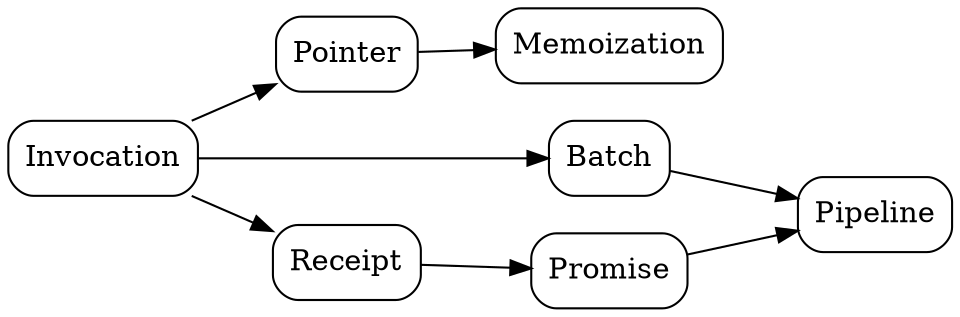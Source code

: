 digraph {
    rankdir="LR"

    node [
      style=rounded
      shape=box
    ]

    Invocation -> Pointer -> Memoization
    Invocation -> Batch -> Pipeline
    Invocation -> Receipt -> Promise -> Pipeline
}
